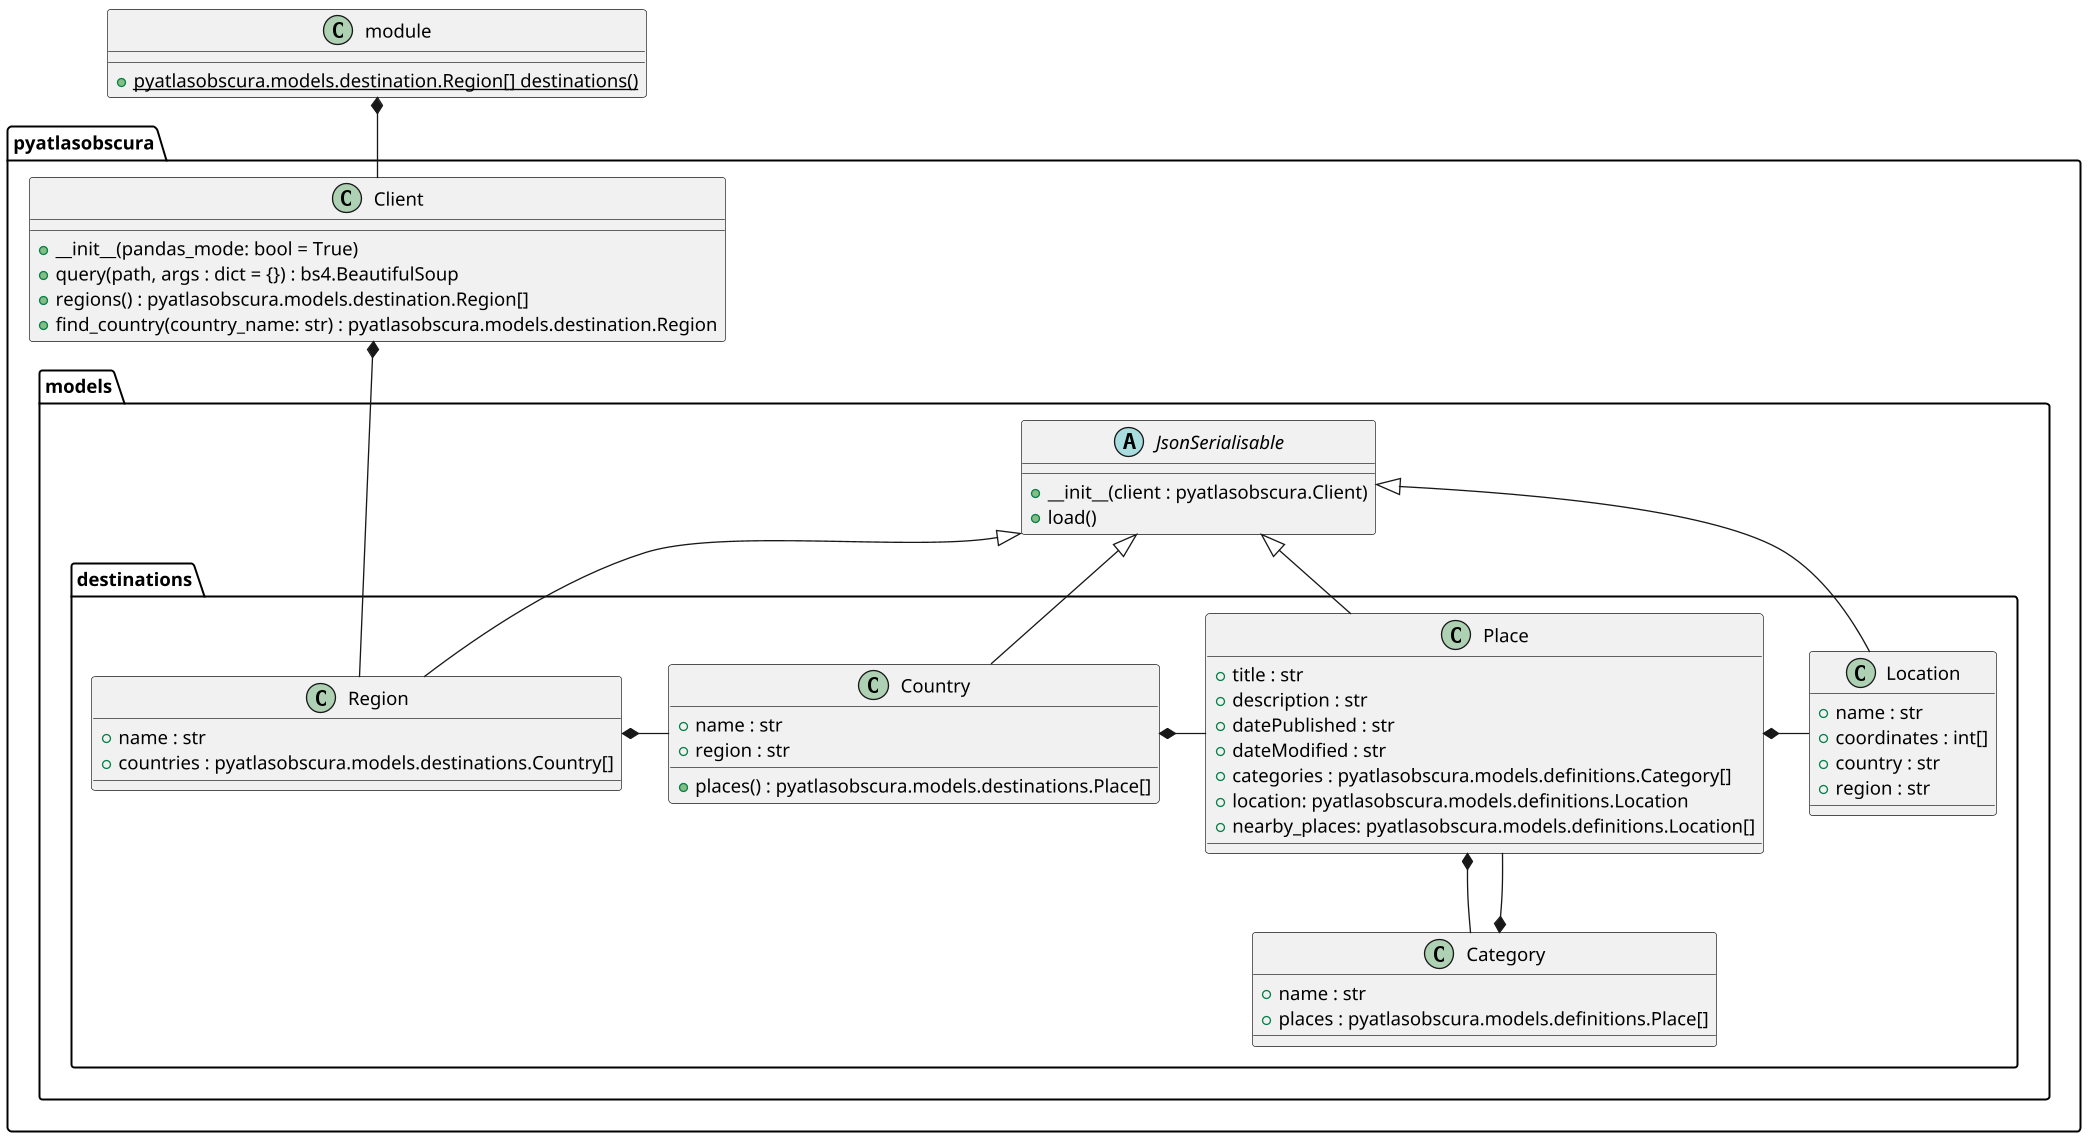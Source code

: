 @startuml
scale 2160*1139
set namespaceSeparator .


class module {
    + {static} pyatlasobscura.models.destination.Region[] destinations()
}

class pyatlasobscura.Client {
    + __init__(pandas_mode: bool = True)
    + query(path, args : dict = {}) : bs4.BeautifulSoup
    + regions() : pyatlasobscura.models.destination.Region[]
    + find_country(country_name: str) : pyatlasobscura.models.destination.Region
}

abstract class pyatlasobscura.models.JsonSerialisable {
    + __init__(client : pyatlasobscura.Client)
    + load()
}

class pyatlasobscura.models.destinations.Location {
    + name : str
    + coordinates : int[]
    + country : str
    + region : str
}

class pyatlasobscura.models.destinations.Region {
    + name : str
    + countries : pyatlasobscura.models.destinations.Country[]
}

class pyatlasobscura.models.destinations.Country {
    + name : str
    + region : str
    + places() : pyatlasobscura.models.destinations.Place[]
}

class pyatlasobscura.models.destinations.Place {
    + title : str
    + description : str
    + datePublished : str
    + dateModified : str
    + categories : pyatlasobscura.models.definitions.Category[]
    + location: pyatlasobscura.models.definitions.Location
    + nearby_places: pyatlasobscura.models.definitions.Location[]
}

class pyatlasobscura.models.destinations.Category {
    + name : str
    + places : pyatlasobscura.models.definitions.Place[]
}

module *-- pyatlasobscura.Client

pyatlasobscura.models.JsonSerialisable <|-- pyatlasobscura.models.destinations.Region
pyatlasobscura.models.JsonSerialisable <|-- pyatlasobscura.models.destinations.Country
pyatlasobscura.models.JsonSerialisable <|-- pyatlasobscura.models.destinations.Place
pyatlasobscura.models.JsonSerialisable <|-- pyatlasobscura.models.destinations.Location

pyatlasobscura.models.destinations.Region *- pyatlasobscura.models.destinations.Country
pyatlasobscura.models.destinations.Country *- pyatlasobscura.models.destinations.Place
pyatlasobscura.models.destinations.Place *- pyatlasobscura.models.destinations.Location
pyatlasobscura.models.destinations.Place *-- pyatlasobscura.models.destinations.Category
pyatlasobscura.models.destinations.Category *-- pyatlasobscura.models.destinations.Place

pyatlasobscura.Client *--- pyatlasobscura.models.destinations.Region

@enduml

